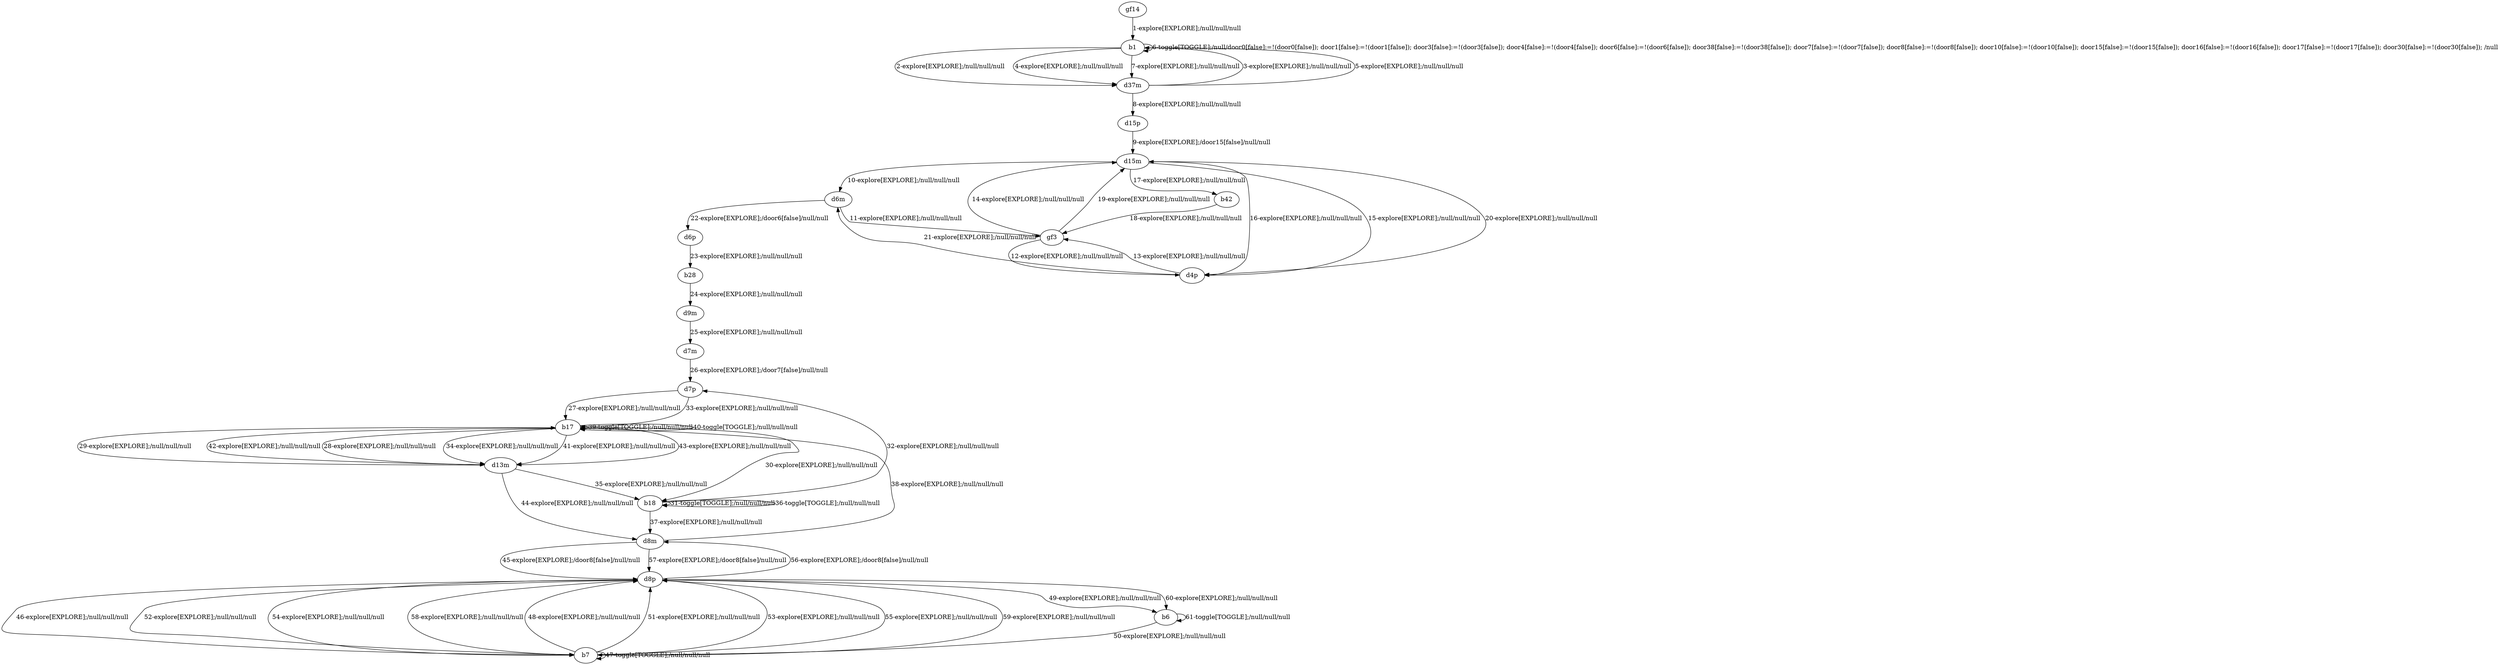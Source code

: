 # Total number of goals covered by this test: 1
# b6 --> b6

digraph g {
"gf14" -> "b1" [label = "1-explore[EXPLORE];/null/null/null"];
"b1" -> "d37m" [label = "2-explore[EXPLORE];/null/null/null"];
"d37m" -> "b1" [label = "3-explore[EXPLORE];/null/null/null"];
"b1" -> "d37m" [label = "4-explore[EXPLORE];/null/null/null"];
"d37m" -> "b1" [label = "5-explore[EXPLORE];/null/null/null"];
"b1" -> "b1" [label = "6-toggle[TOGGLE];/null/door0[false]:=!(door0[false]); door1[false]:=!(door1[false]); door3[false]:=!(door3[false]); door4[false]:=!(door4[false]); door6[false]:=!(door6[false]); door38[false]:=!(door38[false]); door7[false]:=!(door7[false]); door8[false]:=!(door8[false]); door10[false]:=!(door10[false]); door15[false]:=!(door15[false]); door16[false]:=!(door16[false]); door17[false]:=!(door17[false]); door30[false]:=!(door30[false]); /null"];
"b1" -> "d37m" [label = "7-explore[EXPLORE];/null/null/null"];
"d37m" -> "d15p" [label = "8-explore[EXPLORE];/null/null/null"];
"d15p" -> "d15m" [label = "9-explore[EXPLORE];/door15[false]/null/null"];
"d15m" -> "d6m" [label = "10-explore[EXPLORE];/null/null/null"];
"d6m" -> "gf3" [label = "11-explore[EXPLORE];/null/null/null"];
"gf3" -> "d4p" [label = "12-explore[EXPLORE];/null/null/null"];
"d4p" -> "gf3" [label = "13-explore[EXPLORE];/null/null/null"];
"gf3" -> "d15m" [label = "14-explore[EXPLORE];/null/null/null"];
"d15m" -> "d4p" [label = "15-explore[EXPLORE];/null/null/null"];
"d4p" -> "d15m" [label = "16-explore[EXPLORE];/null/null/null"];
"d15m" -> "b42" [label = "17-explore[EXPLORE];/null/null/null"];
"b42" -> "gf3" [label = "18-explore[EXPLORE];/null/null/null"];
"gf3" -> "d15m" [label = "19-explore[EXPLORE];/null/null/null"];
"d15m" -> "d4p" [label = "20-explore[EXPLORE];/null/null/null"];
"d4p" -> "d6m" [label = "21-explore[EXPLORE];/null/null/null"];
"d6m" -> "d6p" [label = "22-explore[EXPLORE];/door6[false]/null/null"];
"d6p" -> "b28" [label = "23-explore[EXPLORE];/null/null/null"];
"b28" -> "d9m" [label = "24-explore[EXPLORE];/null/null/null"];
"d9m" -> "d7m" [label = "25-explore[EXPLORE];/null/null/null"];
"d7m" -> "d7p" [label = "26-explore[EXPLORE];/door7[false]/null/null"];
"d7p" -> "b17" [label = "27-explore[EXPLORE];/null/null/null"];
"b17" -> "d13m" [label = "28-explore[EXPLORE];/null/null/null"];
"d13m" -> "b17" [label = "29-explore[EXPLORE];/null/null/null"];
"b17" -> "b18" [label = "30-explore[EXPLORE];/null/null/null"];
"b18" -> "b18" [label = "31-toggle[TOGGLE];/null/null/null"];
"b18" -> "d7p" [label = "32-explore[EXPLORE];/null/null/null"];
"d7p" -> "b17" [label = "33-explore[EXPLORE];/null/null/null"];
"b17" -> "d13m" [label = "34-explore[EXPLORE];/null/null/null"];
"d13m" -> "b18" [label = "35-explore[EXPLORE];/null/null/null"];
"b18" -> "b18" [label = "36-toggle[TOGGLE];/null/null/null"];
"b18" -> "d8m" [label = "37-explore[EXPLORE];/null/null/null"];
"d8m" -> "b17" [label = "38-explore[EXPLORE];/null/null/null"];
"b17" -> "b17" [label = "39-toggle[TOGGLE];/null/null/null"];
"b17" -> "b17" [label = "40-toggle[TOGGLE];/null/null/null"];
"b17" -> "d13m" [label = "41-explore[EXPLORE];/null/null/null"];
"d13m" -> "b17" [label = "42-explore[EXPLORE];/null/null/null"];
"b17" -> "d13m" [label = "43-explore[EXPLORE];/null/null/null"];
"d13m" -> "d8m" [label = "44-explore[EXPLORE];/null/null/null"];
"d8m" -> "d8p" [label = "45-explore[EXPLORE];/door8[false]/null/null"];
"d8p" -> "b7" [label = "46-explore[EXPLORE];/null/null/null"];
"b7" -> "b7" [label = "47-toggle[TOGGLE];/null/null/null"];
"b7" -> "d8p" [label = "48-explore[EXPLORE];/null/null/null"];
"d8p" -> "b6" [label = "49-explore[EXPLORE];/null/null/null"];
"b6" -> "b7" [label = "50-explore[EXPLORE];/null/null/null"];
"b7" -> "d8p" [label = "51-explore[EXPLORE];/null/null/null"];
"d8p" -> "b7" [label = "52-explore[EXPLORE];/null/null/null"];
"b7" -> "d8p" [label = "53-explore[EXPLORE];/null/null/null"];
"d8p" -> "b7" [label = "54-explore[EXPLORE];/null/null/null"];
"b7" -> "d8p" [label = "55-explore[EXPLORE];/null/null/null"];
"d8p" -> "d8m" [label = "56-explore[EXPLORE];/door8[false]/null/null"];
"d8m" -> "d8p" [label = "57-explore[EXPLORE];/door8[false]/null/null"];
"d8p" -> "b7" [label = "58-explore[EXPLORE];/null/null/null"];
"b7" -> "d8p" [label = "59-explore[EXPLORE];/null/null/null"];
"d8p" -> "b6" [label = "60-explore[EXPLORE];/null/null/null"];
"b6" -> "b6" [label = "61-toggle[TOGGLE];/null/null/null"];
}